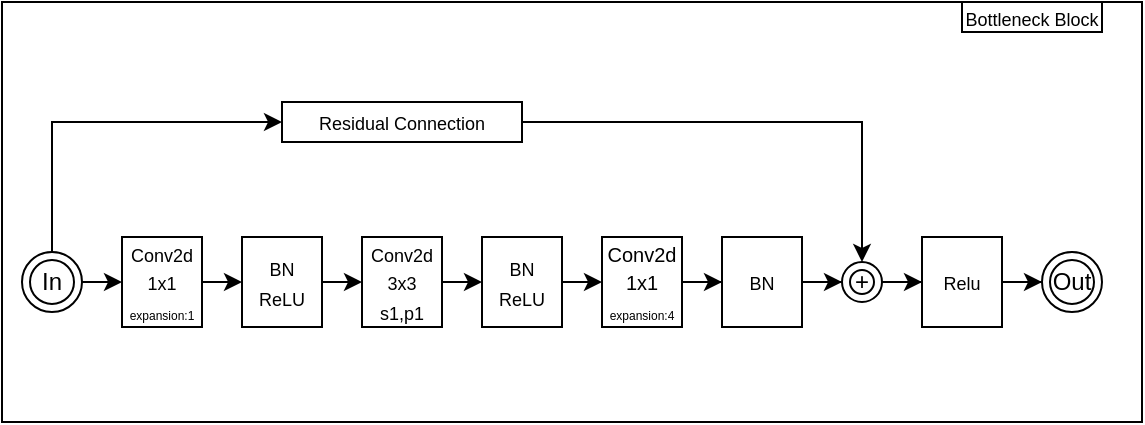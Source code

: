 <mxfile version="13.6.6" type="github"><diagram id="TKdkAA_ZCXdv6smKmDj0" name="Page-1"><mxGraphModel dx="677" dy="363" grid="1" gridSize="10" guides="1" tooltips="1" connect="1" arrows="1" fold="1" page="1" pageScale="1" pageWidth="850" pageHeight="1100" math="0" shadow="0"><root><mxCell id="0"/><mxCell id="1" parent="0"/><mxCell id="vw4WV0yLKSoYm7AdFhyr-26" value="" style="verticalLabelPosition=bottom;verticalAlign=top;html=1;shape=mxgraph.basic.rect;fillColor2=none;strokeWidth=1;size=20;indent=5;" vertex="1" parent="1"><mxGeometry x="20" y="60" width="570" height="210" as="geometry"/></mxCell><mxCell id="vw4WV0yLKSoYm7AdFhyr-5" style="edgeStyle=orthogonalEdgeStyle;rounded=0;orthogonalLoop=1;jettySize=auto;html=1;exitX=1;exitY=0.5;exitDx=0;exitDy=0;entryX=0;entryY=0.5;entryDx=0;entryDy=0;" edge="1" parent="1" source="vw4WV0yLKSoYm7AdFhyr-2" target="vw4WV0yLKSoYm7AdFhyr-3"><mxGeometry relative="1" as="geometry"><Array as="points"><mxPoint x="60" y="200"/></Array></mxGeometry></mxCell><mxCell id="vw4WV0yLKSoYm7AdFhyr-19" style="edgeStyle=orthogonalEdgeStyle;rounded=0;orthogonalLoop=1;jettySize=auto;html=1;entryX=0;entryY=0.5;entryDx=0;entryDy=0;exitX=0.5;exitY=0;exitDx=0;exitDy=0;" edge="1" parent="1" source="vw4WV0yLKSoYm7AdFhyr-2" target="vw4WV0yLKSoYm7AdFhyr-17"><mxGeometry relative="1" as="geometry"><mxPoint x="50" y="120" as="targetPoint"/><Array as="points"><mxPoint x="45" y="120"/></Array></mxGeometry></mxCell><mxCell id="vw4WV0yLKSoYm7AdFhyr-2" value="In" style="ellipse;shape=doubleEllipse;whiteSpace=wrap;html=1;aspect=fixed;" vertex="1" parent="1"><mxGeometry x="30" y="185" width="30" height="30" as="geometry"/></mxCell><mxCell id="vw4WV0yLKSoYm7AdFhyr-7" style="edgeStyle=orthogonalEdgeStyle;rounded=0;orthogonalLoop=1;jettySize=auto;html=1;exitX=1;exitY=0.5;exitDx=0;exitDy=0;entryX=0;entryY=0.5;entryDx=0;entryDy=0;" edge="1" parent="1" source="vw4WV0yLKSoYm7AdFhyr-3" target="vw4WV0yLKSoYm7AdFhyr-6"><mxGeometry relative="1" as="geometry"/></mxCell><mxCell id="vw4WV0yLKSoYm7AdFhyr-3" value="&lt;font style=&quot;font-size: 9px&quot;&gt;Conv2d&lt;br&gt;1x1&lt;br&gt;&lt;span style=&quot;font-size: 6px&quot;&gt;expansion:1&lt;/span&gt;&lt;br&gt;&lt;/font&gt;" style="shape=ext;double=0;rounded=0;whiteSpace=wrap;html=1;" vertex="1" parent="1"><mxGeometry x="80" y="177.5" width="40" height="45" as="geometry"/></mxCell><mxCell id="vw4WV0yLKSoYm7AdFhyr-9" style="edgeStyle=orthogonalEdgeStyle;rounded=0;orthogonalLoop=1;jettySize=auto;html=1;exitX=1;exitY=0.5;exitDx=0;exitDy=0;entryX=0;entryY=0.5;entryDx=0;entryDy=0;" edge="1" parent="1" source="vw4WV0yLKSoYm7AdFhyr-6" target="vw4WV0yLKSoYm7AdFhyr-8"><mxGeometry relative="1" as="geometry"/></mxCell><mxCell id="vw4WV0yLKSoYm7AdFhyr-6" value="&lt;font style=&quot;font-size: 9px&quot;&gt;BN&lt;br&gt;ReLU&lt;br&gt;&lt;/font&gt;" style="shape=ext;double=0;rounded=0;whiteSpace=wrap;html=1;" vertex="1" parent="1"><mxGeometry x="140" y="177.5" width="40" height="45" as="geometry"/></mxCell><mxCell id="vw4WV0yLKSoYm7AdFhyr-11" style="edgeStyle=orthogonalEdgeStyle;rounded=0;orthogonalLoop=1;jettySize=auto;html=1;exitX=1;exitY=0.5;exitDx=0;exitDy=0;entryX=0;entryY=0.5;entryDx=0;entryDy=0;" edge="1" parent="1" source="vw4WV0yLKSoYm7AdFhyr-8" target="vw4WV0yLKSoYm7AdFhyr-10"><mxGeometry relative="1" as="geometry"/></mxCell><mxCell id="vw4WV0yLKSoYm7AdFhyr-8" value="&lt;font style=&quot;font-size: 9px&quot;&gt;Conv2d&lt;br&gt;3x3&lt;br&gt;s1,p1&lt;br&gt;&lt;/font&gt;" style="shape=ext;double=0;rounded=0;whiteSpace=wrap;html=1;" vertex="1" parent="1"><mxGeometry x="200" y="177.5" width="40" height="45" as="geometry"/></mxCell><mxCell id="vw4WV0yLKSoYm7AdFhyr-13" style="edgeStyle=orthogonalEdgeStyle;rounded=0;orthogonalLoop=1;jettySize=auto;html=1;exitX=1;exitY=0.5;exitDx=0;exitDy=0;entryX=0;entryY=0.5;entryDx=0;entryDy=0;" edge="1" parent="1" source="vw4WV0yLKSoYm7AdFhyr-10" target="vw4WV0yLKSoYm7AdFhyr-12"><mxGeometry relative="1" as="geometry"/></mxCell><mxCell id="vw4WV0yLKSoYm7AdFhyr-10" value="&lt;font style=&quot;font-size: 9px&quot;&gt;BN&lt;br&gt;ReLU&lt;br&gt;&lt;/font&gt;" style="shape=ext;double=0;rounded=0;whiteSpace=wrap;html=1;" vertex="1" parent="1"><mxGeometry x="260" y="177.5" width="40" height="45" as="geometry"/></mxCell><mxCell id="vw4WV0yLKSoYm7AdFhyr-31" style="edgeStyle=orthogonalEdgeStyle;rounded=0;orthogonalLoop=1;jettySize=auto;html=1;entryX=0;entryY=0.5;entryDx=0;entryDy=0;" edge="1" parent="1" source="vw4WV0yLKSoYm7AdFhyr-12" target="vw4WV0yLKSoYm7AdFhyr-21"><mxGeometry relative="1" as="geometry"/></mxCell><mxCell id="vw4WV0yLKSoYm7AdFhyr-12" value="&lt;font&gt;&lt;font size=&quot;1&quot;&gt;Conv2d&lt;/font&gt;&lt;br&gt;&lt;font size=&quot;1&quot;&gt;1x1&lt;/font&gt;&lt;br&gt;&lt;font style=&quot;font-size: 6px&quot;&gt;expansion:4&lt;/font&gt;&lt;br&gt;&lt;/font&gt;" style="shape=ext;double=0;rounded=0;whiteSpace=wrap;html=1;" vertex="1" parent="1"><mxGeometry x="320" y="177.5" width="40" height="45" as="geometry"/></mxCell><mxCell id="vw4WV0yLKSoYm7AdFhyr-33" style="edgeStyle=orthogonalEdgeStyle;rounded=0;orthogonalLoop=1;jettySize=auto;html=1;entryX=0;entryY=0.5;entryDx=0;entryDy=0;" edge="1" parent="1" source="vw4WV0yLKSoYm7AdFhyr-14" target="vw4WV0yLKSoYm7AdFhyr-23"><mxGeometry relative="1" as="geometry"/></mxCell><mxCell id="vw4WV0yLKSoYm7AdFhyr-14" value="+" style="ellipse;shape=doubleEllipse;whiteSpace=wrap;html=1;aspect=fixed;" vertex="1" parent="1"><mxGeometry x="440" y="190" width="20" height="20" as="geometry"/></mxCell><mxCell id="vw4WV0yLKSoYm7AdFhyr-20" style="edgeStyle=orthogonalEdgeStyle;rounded=0;orthogonalLoop=1;jettySize=auto;html=1;entryX=0.5;entryY=0;entryDx=0;entryDy=0;" edge="1" parent="1" source="vw4WV0yLKSoYm7AdFhyr-17" target="vw4WV0yLKSoYm7AdFhyr-14"><mxGeometry relative="1" as="geometry"/></mxCell><mxCell id="vw4WV0yLKSoYm7AdFhyr-17" value="&lt;font style=&quot;font-size: 9px&quot;&gt;Residual Connection&lt;br&gt;&lt;/font&gt;" style="shape=ext;double=0;rounded=0;whiteSpace=wrap;html=1;" vertex="1" parent="1"><mxGeometry x="160" y="110" width="120" height="20" as="geometry"/></mxCell><mxCell id="vw4WV0yLKSoYm7AdFhyr-32" style="edgeStyle=orthogonalEdgeStyle;rounded=0;orthogonalLoop=1;jettySize=auto;html=1;entryX=0;entryY=0.5;entryDx=0;entryDy=0;" edge="1" parent="1" source="vw4WV0yLKSoYm7AdFhyr-21" target="vw4WV0yLKSoYm7AdFhyr-14"><mxGeometry relative="1" as="geometry"/></mxCell><mxCell id="vw4WV0yLKSoYm7AdFhyr-21" value="&lt;font style=&quot;font-size: 9px&quot;&gt;BN&lt;br&gt;&lt;/font&gt;" style="shape=ext;double=0;rounded=0;whiteSpace=wrap;html=1;" vertex="1" parent="1"><mxGeometry x="380" y="177.5" width="40" height="45" as="geometry"/></mxCell><mxCell id="vw4WV0yLKSoYm7AdFhyr-34" style="edgeStyle=orthogonalEdgeStyle;rounded=0;orthogonalLoop=1;jettySize=auto;html=1;entryX=0;entryY=0.5;entryDx=0;entryDy=0;" edge="1" parent="1" source="vw4WV0yLKSoYm7AdFhyr-23" target="vw4WV0yLKSoYm7AdFhyr-24"><mxGeometry relative="1" as="geometry"/></mxCell><mxCell id="vw4WV0yLKSoYm7AdFhyr-23" value="&lt;font style=&quot;font-size: 9px&quot;&gt;Relu&lt;br&gt;&lt;/font&gt;" style="shape=ext;double=0;rounded=0;whiteSpace=wrap;html=1;" vertex="1" parent="1"><mxGeometry x="480" y="177.5" width="40" height="45" as="geometry"/></mxCell><mxCell id="vw4WV0yLKSoYm7AdFhyr-24" value="Out" style="ellipse;shape=doubleEllipse;whiteSpace=wrap;html=1;aspect=fixed;" vertex="1" parent="1"><mxGeometry x="540" y="185" width="30" height="30" as="geometry"/></mxCell><mxCell id="vw4WV0yLKSoYm7AdFhyr-28" value="&lt;font style=&quot;font-size: 9px&quot;&gt;Bottleneck Block&lt;br&gt;&lt;/font&gt;" style="shape=ext;double=0;rounded=0;whiteSpace=wrap;html=1;" vertex="1" parent="1"><mxGeometry x="500" y="60" width="70" height="15" as="geometry"/></mxCell></root></mxGraphModel></diagram></mxfile>